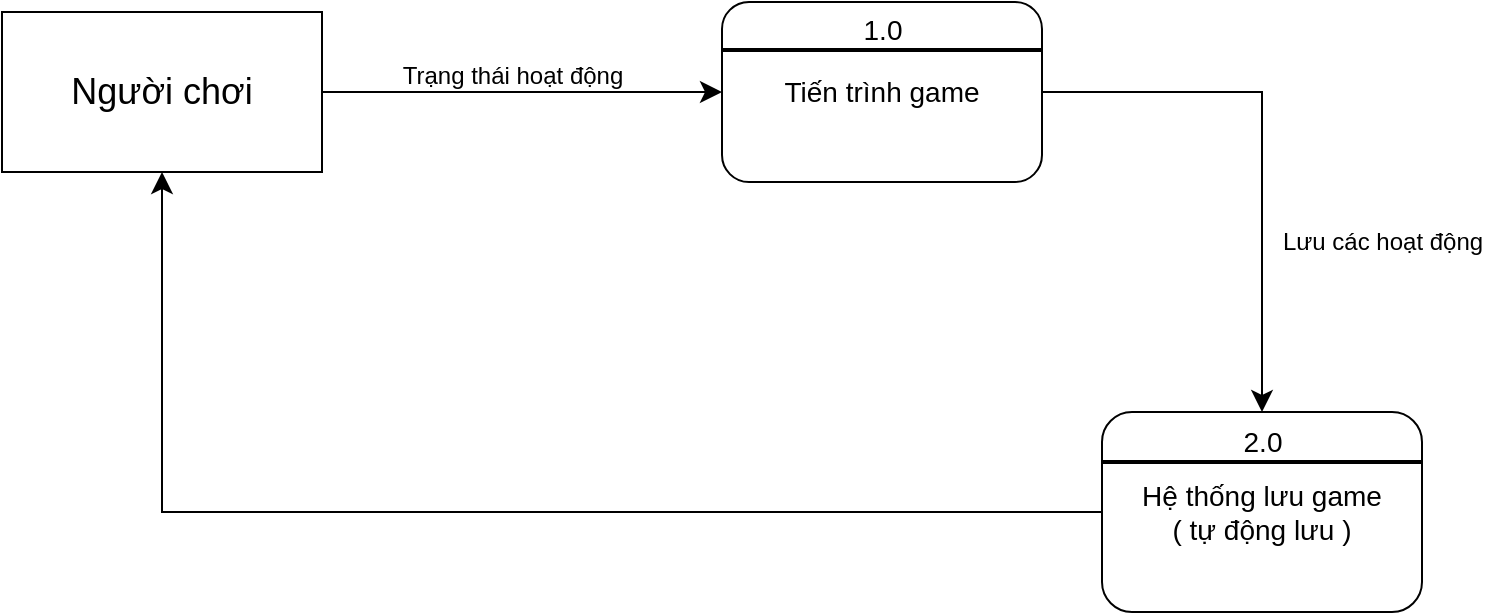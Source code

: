 <mxfile version="22.1.14" type="github">
  <diagram name="Page-1" id="7tZ9rdjsKO9cO5Opi8N9">
    <mxGraphModel dx="1431" dy="621" grid="1" gridSize="10" guides="1" tooltips="1" connect="1" arrows="1" fold="1" page="1" pageScale="1" pageWidth="850" pageHeight="1100" math="0" shadow="0">
      <root>
        <mxCell id="0" />
        <mxCell id="1" parent="0" />
        <mxCell id="lexeOlq44ZYPLj6jismX-1" value="&lt;font style=&quot;font-size: 18px;&quot;&gt;Người chơi&lt;/font&gt;" style="rounded=0;whiteSpace=wrap;html=1;" vertex="1" parent="1">
          <mxGeometry x="80" y="40" width="160" height="80" as="geometry" />
        </mxCell>
        <mxCell id="lexeOlq44ZYPLj6jismX-2" value="" style="edgeStyle=segmentEdgeStyle;endArrow=classic;html=1;curved=0;rounded=0;endSize=8;startSize=8;" edge="1" parent="1">
          <mxGeometry width="50" height="50" relative="1" as="geometry">
            <mxPoint x="240" y="80" as="sourcePoint" />
            <mxPoint x="440" y="80" as="targetPoint" />
          </mxGeometry>
        </mxCell>
        <mxCell id="lexeOlq44ZYPLj6jismX-3" value="&lt;font style=&quot;font-size: 14px;&quot;&gt;Tiến trình game&lt;/font&gt;" style="rounded=1;whiteSpace=wrap;html=1;" vertex="1" parent="1">
          <mxGeometry x="440" y="35" width="160" height="90" as="geometry" />
        </mxCell>
        <mxCell id="lexeOlq44ZYPLj6jismX-5" value="" style="line;strokeWidth=2;html=1;" vertex="1" parent="1">
          <mxGeometry x="440" y="54" width="160" height="10" as="geometry" />
        </mxCell>
        <mxCell id="lexeOlq44ZYPLj6jismX-6" value="&lt;font style=&quot;font-size: 14px;&quot;&gt;1.0&lt;/font&gt;" style="text;html=1;align=center;verticalAlign=middle;resizable=0;points=[];autosize=1;strokeColor=none;fillColor=none;" vertex="1" parent="1">
          <mxGeometry x="500" y="34" width="40" height="30" as="geometry" />
        </mxCell>
        <mxCell id="lexeOlq44ZYPLj6jismX-7" value="Trạng thái hoạt động" style="text;html=1;align=center;verticalAlign=middle;resizable=0;points=[];autosize=1;strokeColor=none;fillColor=none;" vertex="1" parent="1">
          <mxGeometry x="270" y="57" width="130" height="30" as="geometry" />
        </mxCell>
        <mxCell id="lexeOlq44ZYPLj6jismX-8" value="" style="edgeStyle=segmentEdgeStyle;endArrow=classic;html=1;curved=0;rounded=0;endSize=8;startSize=8;exitX=1;exitY=0.5;exitDx=0;exitDy=0;" edge="1" parent="1" source="lexeOlq44ZYPLj6jismX-3" target="lexeOlq44ZYPLj6jismX-9">
          <mxGeometry width="50" height="50" relative="1" as="geometry">
            <mxPoint x="640" y="160" as="sourcePoint" />
            <mxPoint x="690" y="240" as="targetPoint" />
          </mxGeometry>
        </mxCell>
        <mxCell id="lexeOlq44ZYPLj6jismX-9" value="&lt;font style=&quot;font-size: 14px;&quot;&gt;Hệ thống lưu game&lt;br&gt;( tự động lưu )&lt;br&gt;&lt;/font&gt;" style="rounded=1;whiteSpace=wrap;html=1;" vertex="1" parent="1">
          <mxGeometry x="630" y="240" width="160" height="100" as="geometry" />
        </mxCell>
        <mxCell id="lexeOlq44ZYPLj6jismX-10" value="" style="line;strokeWidth=2;html=1;" vertex="1" parent="1">
          <mxGeometry x="630" y="260" width="160" height="10" as="geometry" />
        </mxCell>
        <mxCell id="lexeOlq44ZYPLj6jismX-11" value="&lt;font style=&quot;font-size: 14px;&quot;&gt;2.0&lt;/font&gt;" style="text;html=1;align=center;verticalAlign=middle;resizable=0;points=[];autosize=1;strokeColor=none;fillColor=none;" vertex="1" parent="1">
          <mxGeometry x="690" y="240" width="40" height="30" as="geometry" />
        </mxCell>
        <mxCell id="lexeOlq44ZYPLj6jismX-12" value="Lưu các hoạt động" style="text;html=1;align=center;verticalAlign=middle;resizable=0;points=[];autosize=1;strokeColor=none;fillColor=none;" vertex="1" parent="1">
          <mxGeometry x="710" y="140" width="120" height="30" as="geometry" />
        </mxCell>
        <mxCell id="lexeOlq44ZYPLj6jismX-13" value="" style="edgeStyle=segmentEdgeStyle;endArrow=classic;html=1;curved=0;rounded=0;endSize=8;startSize=8;exitX=0;exitY=0.5;exitDx=0;exitDy=0;" edge="1" parent="1" source="lexeOlq44ZYPLj6jismX-9">
          <mxGeometry width="50" height="50" relative="1" as="geometry">
            <mxPoint x="110" y="170" as="sourcePoint" />
            <mxPoint x="160" y="120" as="targetPoint" />
          </mxGeometry>
        </mxCell>
      </root>
    </mxGraphModel>
  </diagram>
</mxfile>
